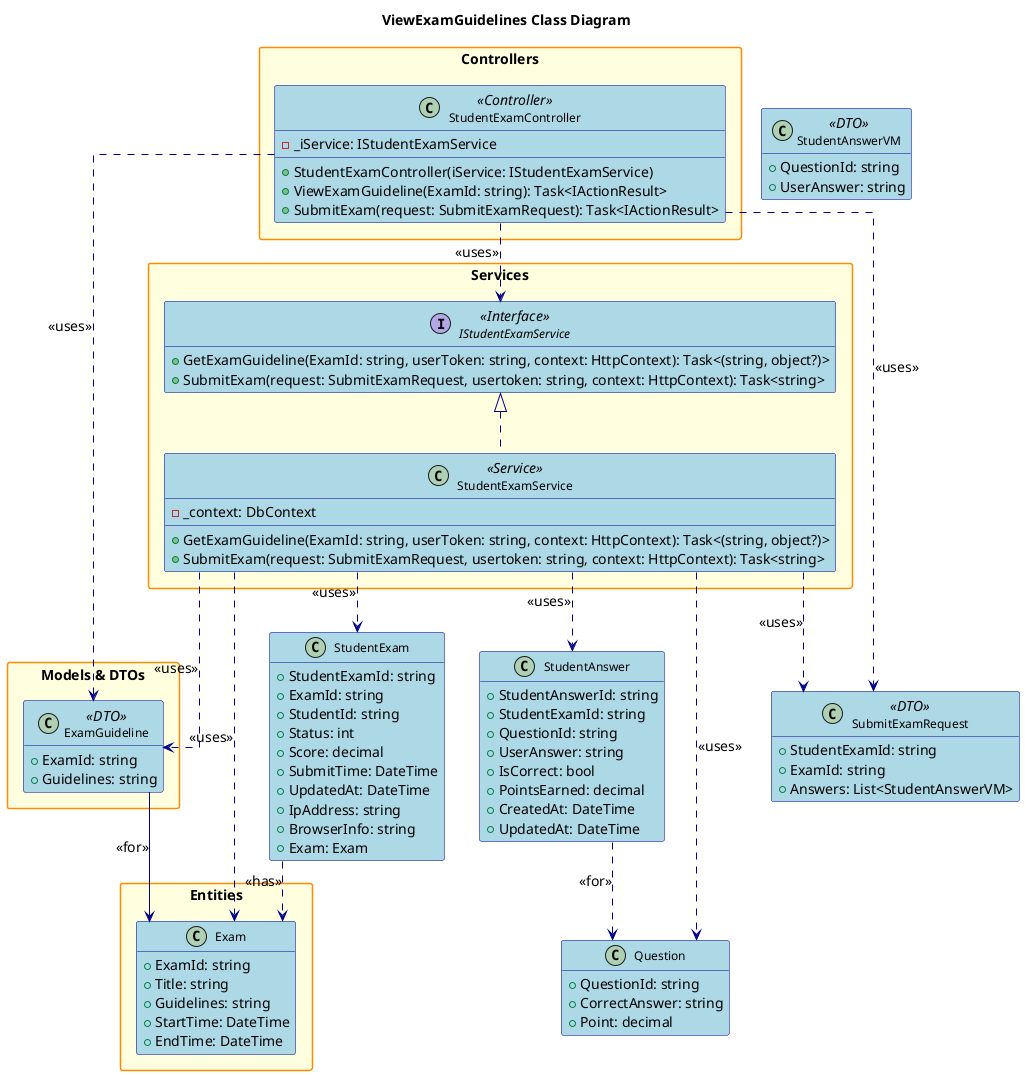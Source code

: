 @startuml
' Class Diagram for ViewExamGuidelines Feature

title ViewExamGuidelines Class Diagram

hide empty members
skinparam packageStyle rectangle
skinparam linetype ortho
skinparam defaultFontSize 14
skinparam defaultFontName Arial
skinparam classFontSize 12
skinparam classFontName Arial
skinparam noteFontSize 11
skinparam noteFontName Arial

' Increase spacing and sizing
skinparam class {
    BackgroundColor LightBlue
    BorderColor DarkBlue
    ArrowColor DarkBlue
    FontSize 12
}

skinparam package {
    BackgroundColor LightYellow
    BorderColor DarkOrange
    FontSize 14
    FontStyle bold
}

skinparam interface {
    BackgroundColor LightGreen
    BorderColor DarkGreen
    FontSize 12
}

skinparam enum {
    BackgroundColor LightCyan
    BorderColor DarkCyan
    FontSize 12
}

package "Controllers" {
    class StudentExamController <<Controller>> {
        - _iService: IStudentExamService
        + StudentExamController(iService: IStudentExamService)
        + ViewExamGuideline(ExamId: string): Task<IActionResult>
        + SubmitExam(request: SubmitExamRequest): Task<IActionResult>
    }
}

package "Services" {
    interface IStudentExamService <<Interface>> {
        + GetExamGuideline(ExamId: string, userToken: string, context: HttpContext): Task<(string, object?)>
        + SubmitExam(request: SubmitExamRequest, usertoken: string, context: HttpContext): Task<string>
    }
    class StudentExamService <<Service>> {
        - _context: DbContext
        + GetExamGuideline(ExamId: string, userToken: string, context: HttpContext): Task<(string, object?)>
        + SubmitExam(request: SubmitExamRequest, usertoken: string, context: HttpContext): Task<string>
    }
}

package "Entities" {
    class Exam {
        + ExamId: string
        + Title: string
        + Guidelines: string
        + StartTime: DateTime
        + EndTime: DateTime
    }
}

package "Models & DTOs" {
    class ExamGuideline <<DTO>> {
        + ExamId: string
        + Guidelines: string
    }
}

' Submit Exam Classes
class SubmitExamRequest <<DTO>> {
    + StudentExamId: string
    + ExamId: string
    + Answers: List<StudentAnswerVM>
}
class StudentAnswerVM <<DTO>> {
    + QuestionId: string
    + UserAnswer: string
}
class StudentExam {
    + StudentExamId: string
    + ExamId: string
    + StudentId: string
    + Status: int
    + Score: decimal
    + SubmitTime: DateTime
    + UpdatedAt: DateTime
    + IpAddress: string
    + BrowserInfo: string
    + Exam: Exam
}
class StudentAnswer {
    + StudentAnswerId: string
    + StudentExamId: string
    + QuestionId: string
    + UserAnswer: string
    + IsCorrect: bool
    + PointsEarned: decimal
    + CreatedAt: DateTime
    + UpdatedAt: DateTime
}
class Question {
    + QuestionId: string
    + CorrectAnswer: string
    + Point: decimal
}

' Relationships
StudentExamController ..> IStudentExamService : <<uses>>
StudentExamController ..> ExamGuideline : <<uses>>
IStudentExamService <|.. StudentExamService
StudentExamService ..> Exam : <<uses>>
StudentExamService ..> ExamGuideline : <<uses>>
StudentExamService ..> SubmitExamRequest : <<uses>>
StudentExamService ..> StudentExam : <<uses>>
StudentExamService ..> StudentAnswer : <<uses>>
StudentExamService ..> Question : <<uses>>
StudentExam ..> Exam : <<has>>
StudentAnswer ..> Question : <<for>>
StudentExamController ..> SubmitExamRequest : <<uses>>

ExamGuideline --> Exam : <<for>>

@enduml